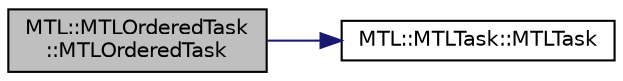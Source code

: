digraph "MTL::MTLOrderedTask::MTLOrderedTask"
{
 // LATEX_PDF_SIZE
  edge [fontname="Helvetica",fontsize="10",labelfontname="Helvetica",labelfontsize="10"];
  node [fontname="Helvetica",fontsize="10",shape=record];
  rankdir="LR";
  Node1 [label="MTL::MTLOrderedTask\l::MTLOrderedTask",height=0.2,width=0.4,color="black", fillcolor="grey75", style="filled", fontcolor="black",tooltip="Constructor."];
  Node1 -> Node2 [color="midnightblue",fontsize="10",style="solid"];
  Node2 [label="MTL::MTLTask::MTLTask",height=0.2,width=0.4,color="black", fillcolor="white", style="filled",URL="$d7/d56/classMTL_1_1MTLTask.html#a118449766aa8489f5d7d29a43af28a40",tooltip="Construct a new MTLTask object."];
}
